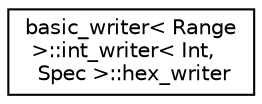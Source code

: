 digraph "Graphical Class Hierarchy"
{
  edge [fontname="Helvetica",fontsize="10",labelfontname="Helvetica",labelfontsize="10"];
  node [fontname="Helvetica",fontsize="10",shape=record];
  rankdir="LR";
  Node1 [label="basic_writer\< Range\l \>::int_writer\< Int,\l Spec \>::hex_writer",height=0.2,width=0.4,color="black", fillcolor="white", style="filled",URL="$structbasic__writer_1_1int__writer_1_1hex__writer.html"];
}
